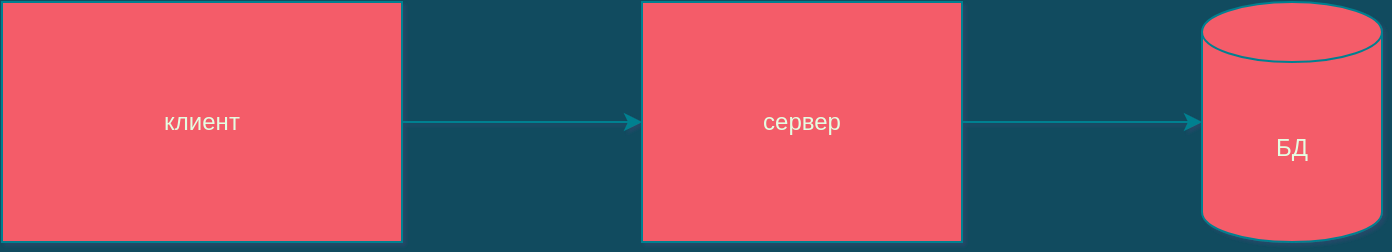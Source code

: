 <mxfile version="13.8.9-1" type="github" pages="2">
  <diagram name="Page-1" id="74e2e168-ea6b-b213-b513-2b3c1d86103e">
    <mxGraphModel dx="1461" dy="615" grid="1" gridSize="10" guides="1" tooltips="1" connect="1" arrows="1" fold="1" page="0" pageScale="1" pageWidth="1100" pageHeight="850" background="#114B5F" math="0" shadow="1">
      <root>
        <mxCell id="0" />
        <mxCell id="1" parent="0" />
        <mxCell id="2WOCBRSz_feOaMTDwl3g-3" style="edgeStyle=orthogonalEdgeStyle;curved=0;rounded=1;sketch=0;orthogonalLoop=1;jettySize=auto;html=1;entryX=0;entryY=0.5;entryDx=0;entryDy=0;strokeColor=#028090;fillColor=#F45B69;fontColor=#E4FDE1;" edge="1" parent="1" source="2WOCBRSz_feOaMTDwl3g-1" target="2WOCBRSz_feOaMTDwl3g-2">
          <mxGeometry relative="1" as="geometry" />
        </mxCell>
        <mxCell id="2WOCBRSz_feOaMTDwl3g-1" value="клиент" style="rounded=0;whiteSpace=wrap;html=1;fillColor=#F45B69;strokeColor=#028090;fontColor=#E4FDE1;" vertex="1" parent="1">
          <mxGeometry x="-40" y="80" width="200" height="120" as="geometry" />
        </mxCell>
        <mxCell id="2WOCBRSz_feOaMTDwl3g-5" style="edgeStyle=orthogonalEdgeStyle;curved=0;rounded=1;sketch=0;orthogonalLoop=1;jettySize=auto;html=1;entryX=0;entryY=0.5;entryDx=0;entryDy=0;entryPerimeter=0;strokeColor=#028090;fillColor=#F45B69;fontColor=#E4FDE1;" edge="1" parent="1" source="2WOCBRSz_feOaMTDwl3g-2" target="2WOCBRSz_feOaMTDwl3g-4">
          <mxGeometry relative="1" as="geometry" />
        </mxCell>
        <mxCell id="2WOCBRSz_feOaMTDwl3g-2" value="сервер" style="rounded=0;whiteSpace=wrap;html=1;sketch=0;strokeColor=#028090;fillColor=#F45B69;fontColor=#E4FDE1;" vertex="1" parent="1">
          <mxGeometry x="280" y="80" width="160" height="120" as="geometry" />
        </mxCell>
        <mxCell id="2WOCBRSz_feOaMTDwl3g-4" value="БД" style="shape=cylinder3;whiteSpace=wrap;html=1;boundedLbl=1;backgroundOutline=1;size=15;rounded=0;sketch=0;strokeColor=#028090;fillColor=#F45B69;fontColor=#E4FDE1;" vertex="1" parent="1">
          <mxGeometry x="560" y="80" width="90" height="120" as="geometry" />
        </mxCell>
      </root>
    </mxGraphModel>
  </diagram>
  <diagram id="Iqvlmcbx1GgRQlbT0hVx" name="Страница 2">
    <mxGraphModel dx="1061" dy="615" grid="1" gridSize="10" guides="1" tooltips="1" connect="1" arrows="1" fold="1" page="0" pageScale="1" pageWidth="827" pageHeight="1169" background="#114B5F" math="0" shadow="1">
      <root>
        <mxCell id="sTWCQaxvGg8yGcc3ThU--0" />
        <mxCell id="sTWCQaxvGg8yGcc3ThU--1" parent="sTWCQaxvGg8yGcc3ThU--0" />
        <mxCell id="-OMNX0GiAlzJCkdnMbo2-0" value="пользователь" style="html=1;rounded=0;sketch=0;strokeColor=#028090;fillColor=#F45B69;fontColor=#E4FDE1;" vertex="1" parent="sTWCQaxvGg8yGcc3ThU--1">
          <mxGeometry y="230" width="110" height="50" as="geometry" />
        </mxCell>
        <mxCell id="-OMNX0GiAlzJCkdnMbo2-1" value="теплица" style="html=1;rounded=0;sketch=0;strokeColor=#028090;fillColor=#F45B69;fontColor=#E4FDE1;" vertex="1" parent="sTWCQaxvGg8yGcc3ThU--1">
          <mxGeometry y="330" width="110" height="50" as="geometry" />
        </mxCell>
      </root>
    </mxGraphModel>
  </diagram>
</mxfile>
